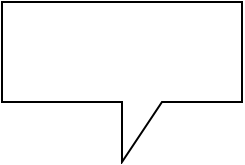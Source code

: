 <mxfile version="20.6.0" type="github"><diagram id="EFU45zCrBcRfLharjm3L" name="Page-1"><mxGraphModel dx="2942" dy="1140" grid="1" gridSize="10" guides="1" tooltips="1" connect="1" arrows="1" fold="1" page="1" pageScale="1" pageWidth="827" pageHeight="1169" math="0" shadow="0"><root><mxCell id="0"/><mxCell id="1" parent="0"/><mxCell id="2sLenmxELpyt0qfhZeIJ-1" value="" style="shape=callout;whiteSpace=wrap;html=1;perimeter=calloutPerimeter;" vertex="1" parent="1"><mxGeometry x="430" y="330" width="120" height="80" as="geometry"/></mxCell></root></mxGraphModel></diagram></mxfile>